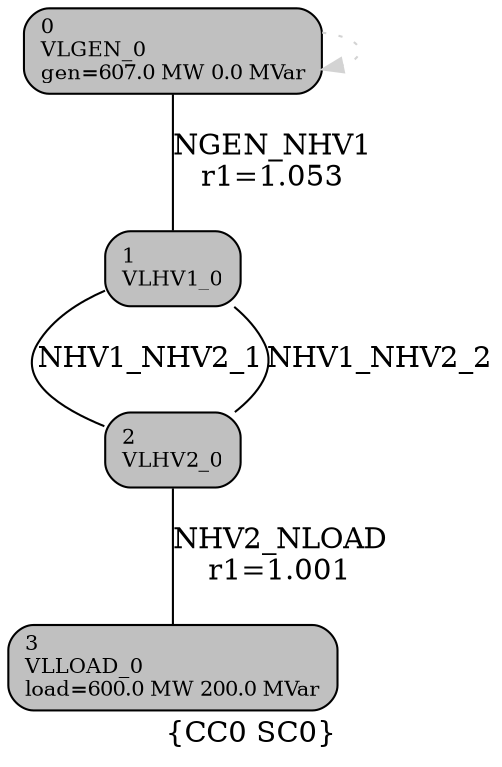 digraph G {
	node [shape=box];
	compound=true;
	label="\{CC0 SC0\}";
	n0 [label="0\lVLGEN_0\lgen=607.0 MW 0.0 MVar",shape="box",style="filled,rounded",fontsize="10",fillcolor="grey"];
	n1 [label="1\lVLHV1_0",shape="box",style="filled,rounded",fontsize="10",fillcolor="grey"];
	n2 [label="2\lVLHV2_0",shape="box",style="filled,rounded",fontsize="10",fillcolor="grey"];
	n3 [label="3\lVLLOAD_0\lload=600.0 MW 200.0 MVar",shape="box",style="filled,rounded",fontsize="10",fillcolor="grey"];
	n0 -> n0 [color="lightgray",style="dotted"];
	n0 -> n1 [label="NGEN_NHV1\lr1=1.053",color="black",style="",dir="none"];
	n1 -> n2 [label="NHV1_NHV2_1",color="black",style="",dir="none"];
	n1 -> n2 [label="NHV1_NHV2_2",color="black",style="",dir="none"];
	n2 -> n3 [label="NHV2_NLOAD\lr1=1.001",color="black",style="",dir="none"];
}
